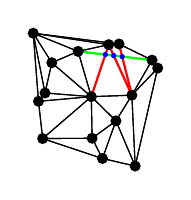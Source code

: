 \begin{tikzpicture}
    \draw (0.726,0.573) -- (0.47,0.128);
    \draw (0.307,0.778) -- (-0.783,0.915);
    \draw (-0.783,0.915) -- (0.307,0.778);
    \draw (-0.783,0.915) -- (-0.213,0.684);
    \draw (-0.663,-0.423) -- (-0.716,0.05);
    \draw (-0.633,0.156) -- (-0.783,0.915);
    \draw (-0.663,-0.423) -- (-0.035,-0.419);
    \draw (0.307,0.778) -- (0.176,0.77);
    \draw (0.512,-0.772) -- (0.096,-0.676);
    \draw (-0.633,0.156) -- (-0.547,0.54);
    \draw (-0.633,0.156) -- (-0.716,0.05);
    \draw (-0.045,0.109) -- (-0.633,0.156);
    \draw (0.512,-0.772) -- (0.47,0.128);
    \draw (0.176,0.77) -- (0.307,0.778);
    \draw (-0.213,0.684) -- (-0.045,0.109);
    \draw (0.096,-0.676) -- (0.512,-0.772);
    \draw (0.096,-0.676) -- (-0.663,-0.423);
    \draw (-0.045,0.109) -- (-0.663,-0.423);
    \draw (-0.547,0.54) -- (-0.633,0.156);
    \draw (0.512,-0.772) -- (0.268,-0.198);
    \draw (0.798,0.472) -- (0.512,-0.772);
    \draw (0.176,0.77) -- (-0.213,0.684);
    \draw (-0.547,0.54) -- (-0.045,0.109);
    \draw (0.268,-0.198) -- (-0.045,0.109);
    \draw (0.726,0.573) -- (0.798,0.472);
    \draw (0.268,-0.198) -- (0.512,-0.772);
    \draw (-0.663,-0.423) -- (0.096,-0.676);
    \draw (0.47,0.128) -- (0.726,0.573);
    \draw (-0.783,0.915) -- (-0.633,0.156);
    \draw (0.47,0.128) -- (0.268,-0.198);
    \draw (0.307,0.778) -- (0.726,0.573);
    \draw (0.512,-0.772) -- (0.798,0.472);
    \draw (-0.213,0.684) -- (-0.783,0.915);
    \draw (-0.213,0.684) -- (0.176,0.77);
    \draw (0.096,-0.676) -- (-0.035,-0.419);
    \draw (-0.045,0.109) -- (-0.716,0.05);
    \draw (-0.547,0.54) -- (-0.783,0.915);
    \draw (-0.213,0.684) -- (-0.547,0.54);
    \draw (-0.045,0.109) -- (-0.035,-0.419);
    \draw (-0.716,0.05) -- (-0.633,0.156);
    \draw (-0.716,0.05) -- (-0.045,0.109);
    \draw (-0.045,0.109) -- (-0.547,0.54);
    \draw (-0.035,-0.419) -- (0.096,-0.676);
    \draw (-0.716,0.05) -- (-0.663,-0.423);
    \draw (0.268,-0.198) -- (-0.035,-0.419);
    \draw (0.726,0.573) -- (0.307,0.778);
    \draw (0.47,0.128) -- (0.798,0.472);
    \draw (-0.035,-0.419) -- (0.268,-0.198);
    \draw (0.47,0.128) -- (-0.045,0.109);
    \draw (-0.783,0.915) -- (-0.716,0.05);
    \draw (0.47,0.128) -- (0.512,-0.772);
    \draw (-0.663,-0.423) -- (-0.045,0.109);
    \draw (-0.783,0.915) -- (0.176,0.77);
    \draw (-0.633,0.156) -- (-0.045,0.109);
    \draw (-0.783,0.915) -- (-0.547,0.54);
    \draw (0.176,0.77) -- (-0.783,0.915);
    \draw (-0.213,0.684) -- (0.726,0.573);
    \draw (-0.045,0.109) -- (-0.213,0.684);
    \draw (-0.716,0.05) -- (-0.783,0.915);
    \draw (-0.035,-0.419) -- (-0.045,0.109);
    \draw (-0.045,0.109) -- (0.47,0.128);
    \draw (-0.547,0.54) -- (-0.213,0.684);
    \draw (0.268,-0.198) -- (0.096,-0.676);
    \draw (-0.045,0.109) -- (0.268,-0.198);
    \draw (0.798,0.472) -- (0.47,0.128);
    \draw (0.096,-0.676) -- (0.268,-0.198);
    \draw (0.798,0.472) -- (0.726,0.573);
    \draw (0.268,-0.198) -- (0.47,0.128);
    \draw (0.726,0.573) -- (-0.213,0.684);
    \draw (-0.035,-0.419) -- (-0.663,-0.423);
    \draw[red, thick] (0.176,0.77) -- (0.47,0.128);
    \draw[red, thick] (0.307,0.778) -- (0.47,0.128);
    \draw[red, thick] (0.176,0.77) -- (-0.045,0.109);
    \draw[green, thick] (-0.213,0.684) -- (0.726,0.573);
    \draw[blue,fill=blue] (0.239, 0.631) circle(0.75pt);
    \draw[blue,fill=blue] (0.347, 0.618) circle(0.75pt);
    \draw[blue,fill=blue] (0.133, 0.644) circle(0.75pt);
    \fill (0.096, -0.676) circle(2pt);
    \fill (-0.716, 0.05) circle(2pt);
    \fill (0.798, 0.472) circle(2pt);
    \fill (0.307, 0.778) circle(2pt);
    \fill (-0.783, 0.915) circle(2pt);
    \fill (-0.633, 0.156) circle(2pt);
    \fill (0.726, 0.573) circle(2pt);
    \fill (-0.035, -0.419) circle(2pt);
    \fill (0.512, -0.772) circle(2pt);
    \fill (-0.213, 0.684) circle(2pt);
    \fill (0.176, 0.77) circle(2pt);
    \fill (-0.045, 0.109) circle(2pt);
    \fill (0.47, 0.128) circle(2pt);
    \fill (-0.547, 0.54) circle(2pt);
    \fill (-0.663, -0.423) circle(2pt);
    \fill (0.268, -0.198) circle(2pt);
\end{tikzpicture}
